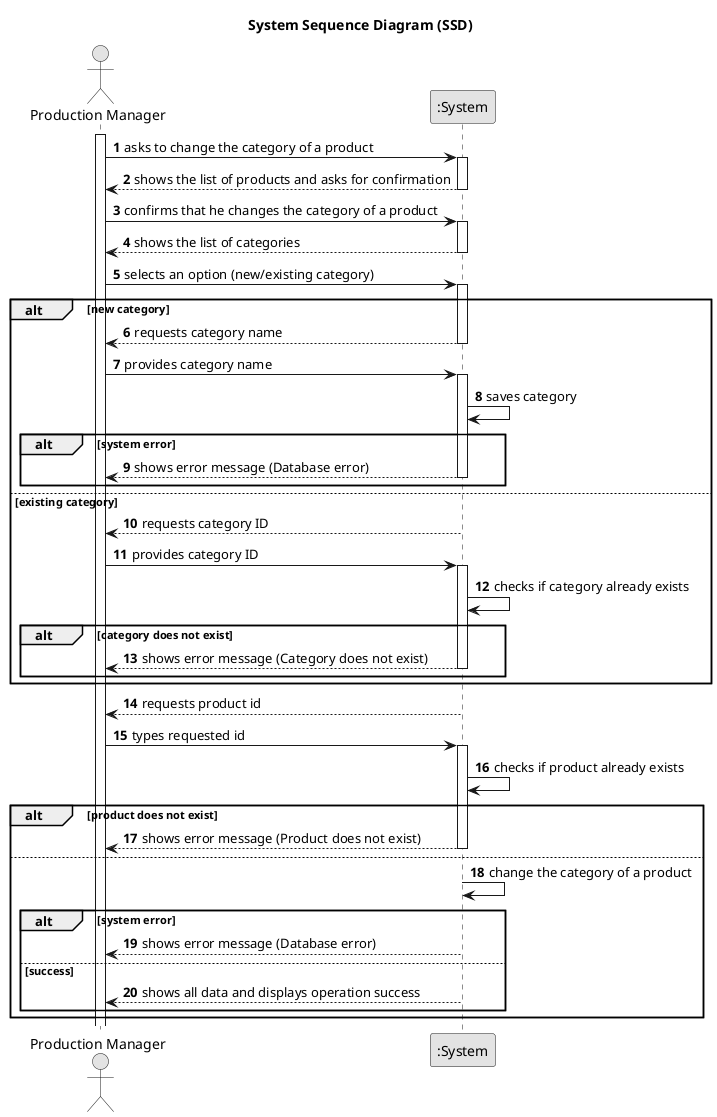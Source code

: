 @startuml
skinparam monochrome true
skinparam packageStyle rectangle
skinparam shadowing false

title System Sequence Diagram (SSD)

autonumber

actor "Production Manager" as PM
participant ":System" as System

activate PM

    PM -> System : asks to change the category of a product
    activate System

        System --> PM : shows the list of products and asks for confirmation
    deactivate System

    PM -> System : confirms that he changes the category of a product
    activate System

        System --> PM : shows the list of categories
    deactivate System

    PM -> System : selects an option (new/existing category)
    activate System

    alt new category

            System --> PM : requests category name
            deactivate System

            PM -> System : provides category name
            activate System

            System -> System : saves category
                alt system error
                    System --> PM : shows error message (Database error)
                    deactivate System
                end

    else existing category

        System --> PM : requests category ID
        deactivate System

        PM -> System : provides category ID
        activate System

        System -> System : checks if category already exists
            alt category does not exist
                    System --> PM : shows error message (Category does not exist)
                deactivate System
            end
    end

        System --> PM : requests product id
    deactivate System

    PM -> System : types requested id
    activate System

    System -> System : checks if product already exists
        alt product does not exist
                System --> PM : shows error message (Product does not exist)
            deactivate System
        else

                System -> System : change the category of a product
                alt system error
                    System --> PM : shows error message (Database error)
                    deactivate System
                else success
                    System --> PM : shows all data and displays operation success
                    deactivate System
                end
        end
@enduml
